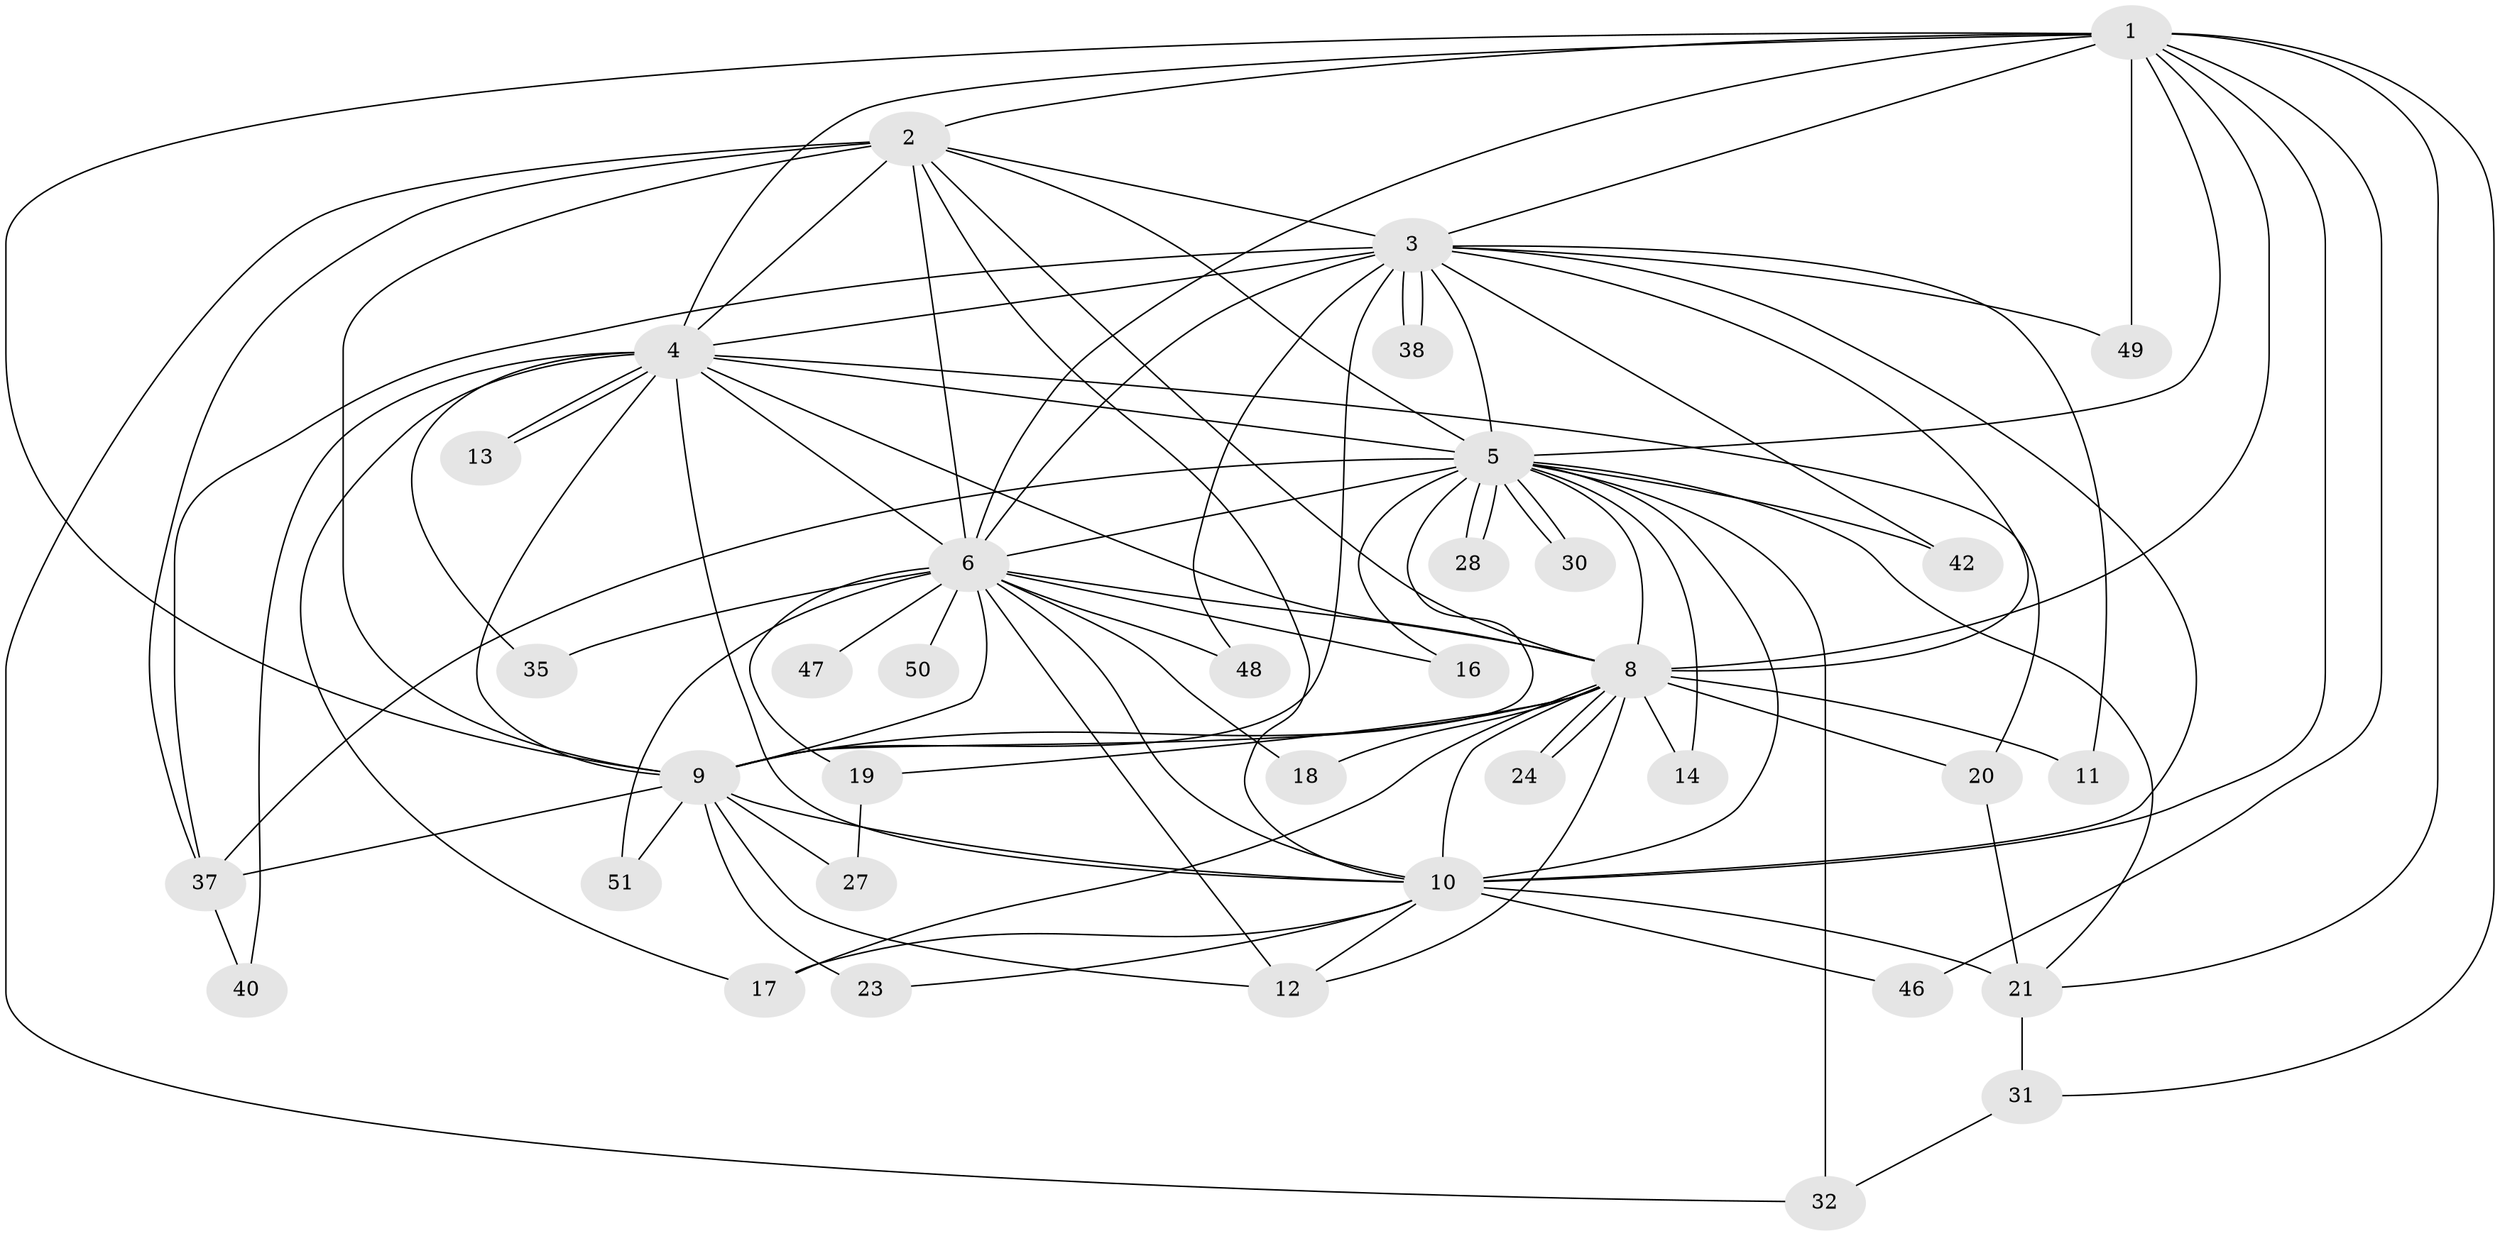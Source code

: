 // original degree distribution, {15: 0.0392156862745098, 11: 0.0196078431372549, 18: 0.0392156862745098, 16: 0.058823529411764705, 19: 0.0196078431372549, 14: 0.0196078431372549, 2: 0.6078431372549019, 4: 0.0392156862745098, 3: 0.13725490196078433, 5: 0.0196078431372549}
// Generated by graph-tools (version 1.1) at 2025/41/03/06/25 10:41:36]
// undirected, 37 vertices, 98 edges
graph export_dot {
graph [start="1"]
  node [color=gray90,style=filled];
  1 [super="+36"];
  2;
  3 [super="+34"];
  4 [super="+15"];
  5 [super="+44"];
  6 [super="+7"];
  8 [super="+43"];
  9;
  10 [super="+26"];
  11;
  12 [super="+45"];
  13;
  14;
  16;
  17 [super="+22"];
  18;
  19;
  20 [super="+33"];
  21 [super="+25"];
  23 [super="+29"];
  24;
  27;
  28;
  30;
  31 [super="+39"];
  32;
  35;
  37 [super="+41"];
  38;
  40;
  42;
  46;
  47;
  48;
  49;
  50;
  51;
  1 -- 2;
  1 -- 3 [weight=2];
  1 -- 4;
  1 -- 5;
  1 -- 6 [weight=2];
  1 -- 8;
  1 -- 9;
  1 -- 10 [weight=2];
  1 -- 21;
  1 -- 31;
  1 -- 46;
  1 -- 49;
  2 -- 3;
  2 -- 4;
  2 -- 5;
  2 -- 6 [weight=2];
  2 -- 8;
  2 -- 9;
  2 -- 10;
  2 -- 32;
  2 -- 37;
  3 -- 4;
  3 -- 5;
  3 -- 6 [weight=3];
  3 -- 8;
  3 -- 9;
  3 -- 10;
  3 -- 11;
  3 -- 37;
  3 -- 38;
  3 -- 38;
  3 -- 42;
  3 -- 48;
  3 -- 49;
  4 -- 5;
  4 -- 6 [weight=2];
  4 -- 8;
  4 -- 9;
  4 -- 10 [weight=2];
  4 -- 13;
  4 -- 13;
  4 -- 20;
  4 -- 35;
  4 -- 40;
  4 -- 17;
  5 -- 6 [weight=2];
  5 -- 8;
  5 -- 9;
  5 -- 10;
  5 -- 14;
  5 -- 16;
  5 -- 21;
  5 -- 28;
  5 -- 28;
  5 -- 30;
  5 -- 30;
  5 -- 32;
  5 -- 42;
  5 -- 37;
  6 -- 8 [weight=2];
  6 -- 9 [weight=2];
  6 -- 10 [weight=2];
  6 -- 35;
  6 -- 47 [weight=2];
  6 -- 48;
  6 -- 50 [weight=2];
  6 -- 51;
  6 -- 16;
  6 -- 18;
  6 -- 19;
  6 -- 12;
  8 -- 9;
  8 -- 10;
  8 -- 11;
  8 -- 14;
  8 -- 17;
  8 -- 18;
  8 -- 19;
  8 -- 20;
  8 -- 24;
  8 -- 24;
  8 -- 12;
  9 -- 10;
  9 -- 12;
  9 -- 23 [weight=2];
  9 -- 27;
  9 -- 37;
  9 -- 51;
  10 -- 12;
  10 -- 17;
  10 -- 23;
  10 -- 46;
  10 -- 21;
  19 -- 27;
  20 -- 21;
  21 -- 31;
  31 -- 32;
  37 -- 40;
}
